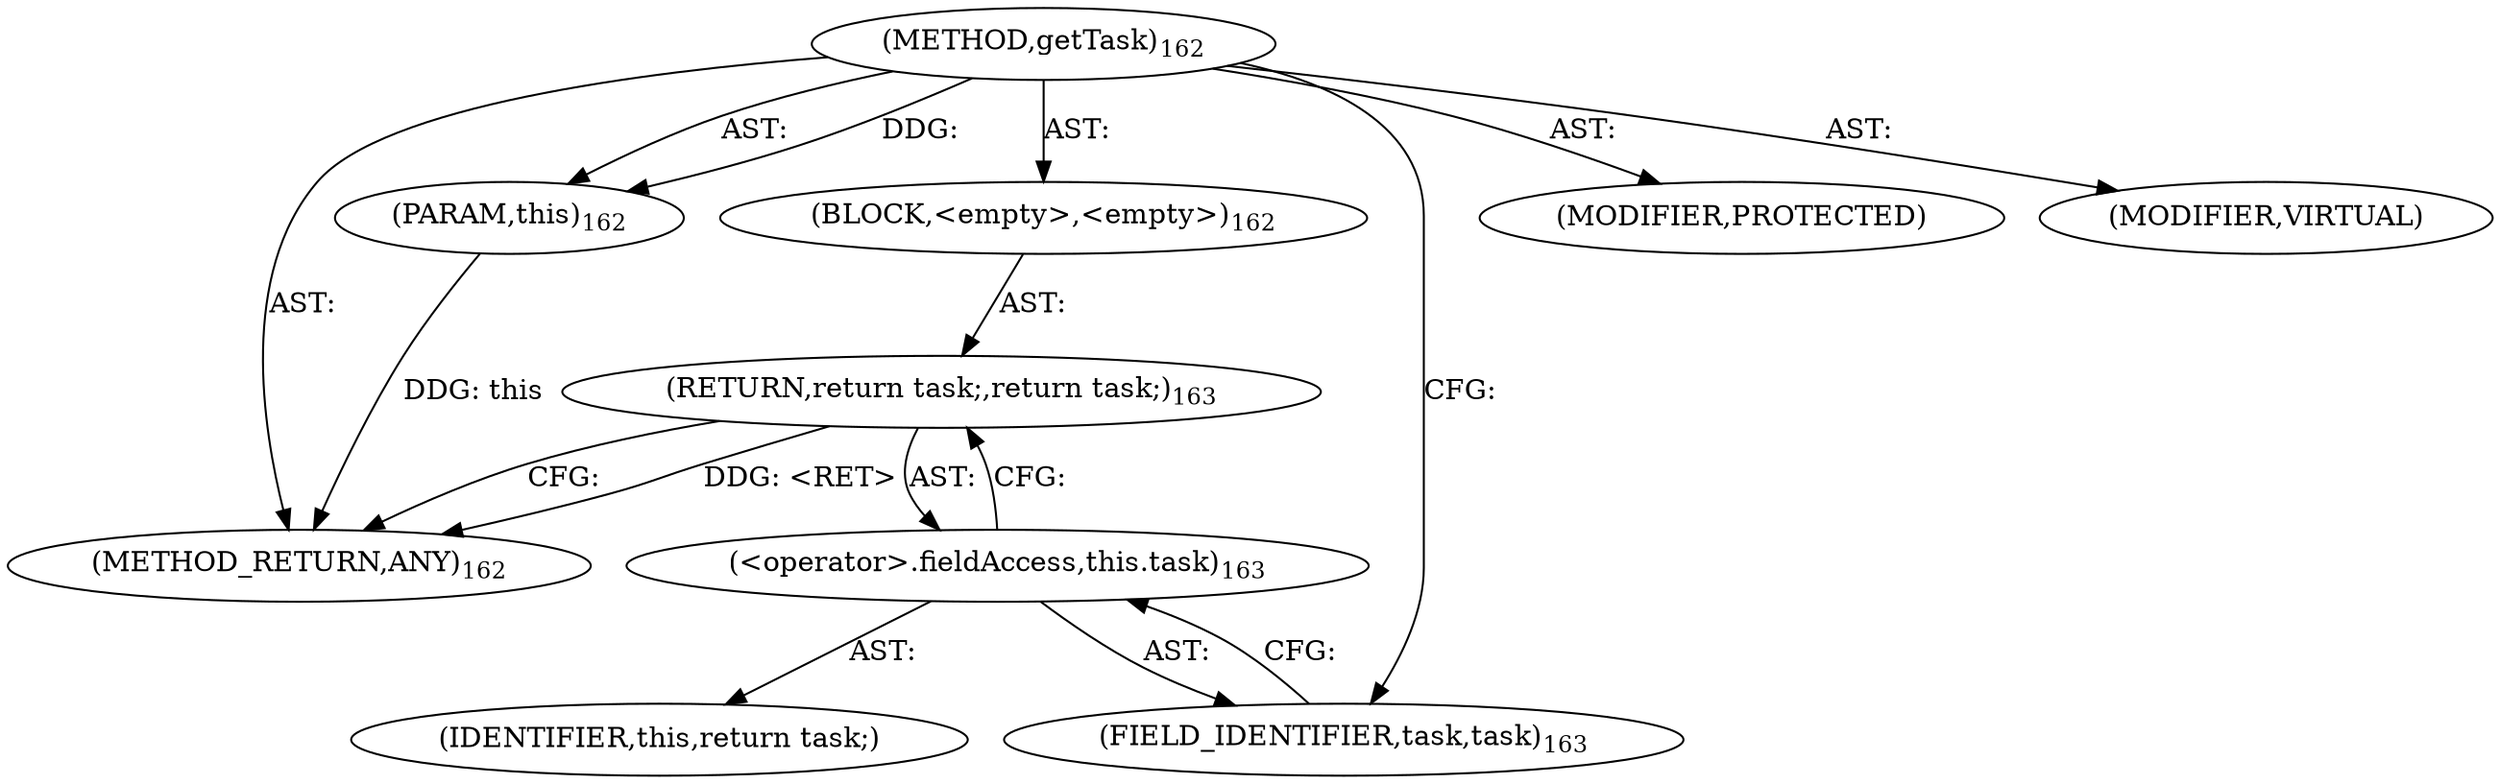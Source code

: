 digraph "getTask" {  
"111669149701" [label = <(METHOD,getTask)<SUB>162</SUB>> ]
"115964117002" [label = <(PARAM,this)<SUB>162</SUB>> ]
"25769803788" [label = <(BLOCK,&lt;empty&gt;,&lt;empty&gt;)<SUB>162</SUB>> ]
"146028888065" [label = <(RETURN,return task;,return task;)<SUB>163</SUB>> ]
"30064771108" [label = <(&lt;operator&gt;.fieldAccess,this.task)<SUB>163</SUB>> ]
"68719476760" [label = <(IDENTIFIER,this,return task;)> ]
"55834574857" [label = <(FIELD_IDENTIFIER,task,task)<SUB>163</SUB>> ]
"133143986193" [label = <(MODIFIER,PROTECTED)> ]
"133143986194" [label = <(MODIFIER,VIRTUAL)> ]
"128849018885" [label = <(METHOD_RETURN,ANY)<SUB>162</SUB>> ]
  "111669149701" -> "115964117002"  [ label = "AST: "] 
  "111669149701" -> "25769803788"  [ label = "AST: "] 
  "111669149701" -> "133143986193"  [ label = "AST: "] 
  "111669149701" -> "133143986194"  [ label = "AST: "] 
  "111669149701" -> "128849018885"  [ label = "AST: "] 
  "25769803788" -> "146028888065"  [ label = "AST: "] 
  "146028888065" -> "30064771108"  [ label = "AST: "] 
  "30064771108" -> "68719476760"  [ label = "AST: "] 
  "30064771108" -> "55834574857"  [ label = "AST: "] 
  "146028888065" -> "128849018885"  [ label = "CFG: "] 
  "30064771108" -> "146028888065"  [ label = "CFG: "] 
  "55834574857" -> "30064771108"  [ label = "CFG: "] 
  "111669149701" -> "55834574857"  [ label = "CFG: "] 
  "146028888065" -> "128849018885"  [ label = "DDG: &lt;RET&gt;"] 
  "115964117002" -> "128849018885"  [ label = "DDG: this"] 
  "111669149701" -> "115964117002"  [ label = "DDG: "] 
}
